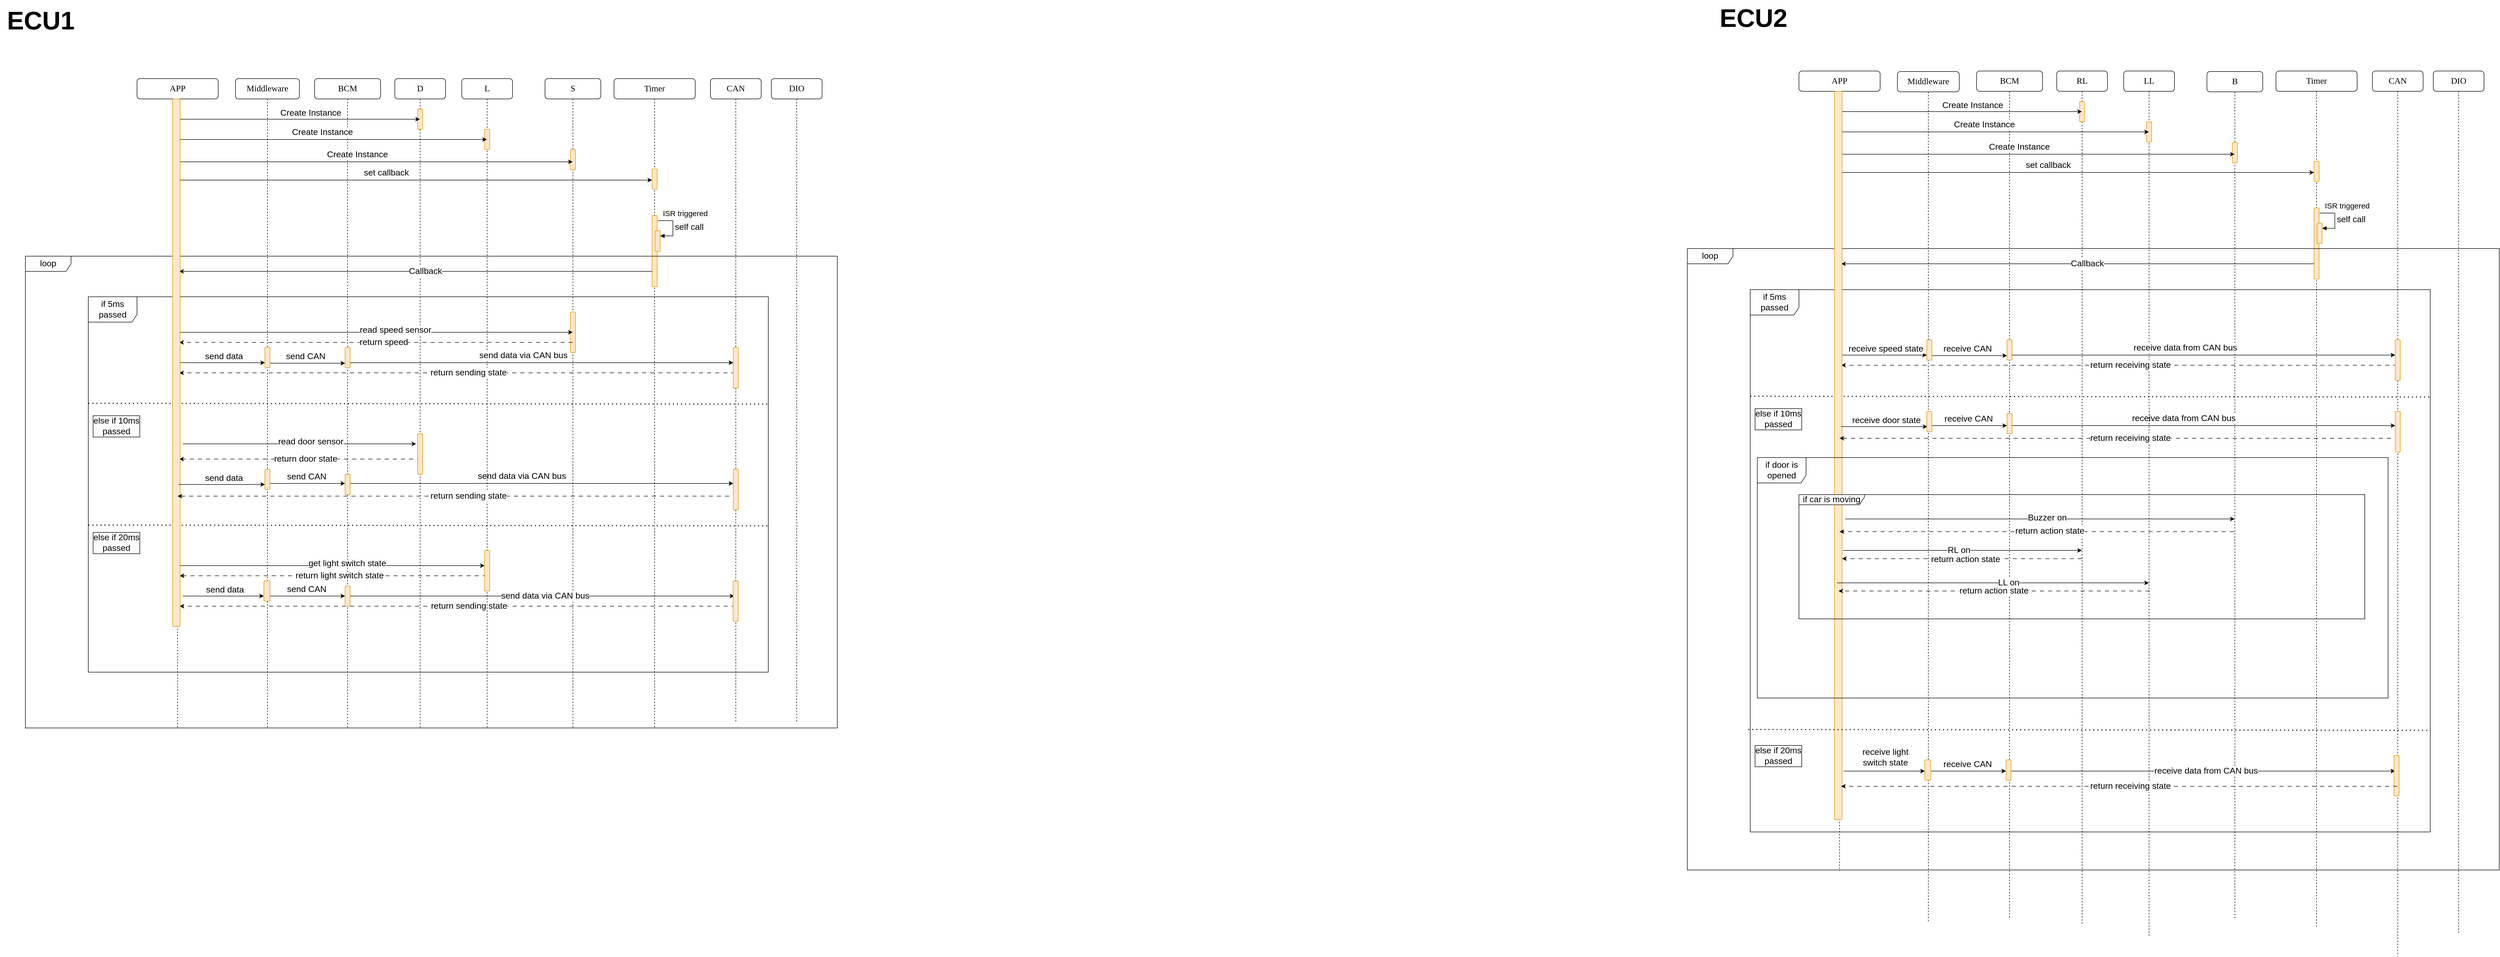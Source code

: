 <mxfile version="20.8.20" type="github">
  <diagram name="Page-1" id="13e1069c-82ec-6db2-03f1-153e76fe0fe0">
    <mxGraphModel dx="1659" dy="819" grid="0" gridSize="10" guides="1" tooltips="1" connect="1" arrows="1" fold="1" page="1" pageScale="1" pageWidth="3300" pageHeight="2339" background="none" math="0" shadow="0">
      <root>
        <mxCell id="0" />
        <mxCell id="1" parent="0" />
        <mxCell id="7baba1c4bc27f4b0-2" value="&lt;font style=&quot;font-size: 17px;&quot;&gt;Middleware&lt;/font&gt;" style="shape=umlLifeline;perimeter=lifelinePerimeter;whiteSpace=wrap;html=1;container=1;collapsible=0;recursiveResize=0;outlineConnect=0;rounded=1;shadow=0;comic=0;labelBackgroundColor=none;strokeWidth=1;fontFamily=Verdana;fontSize=12;align=center;" parent="1" vertex="1">
          <mxGeometry x="1289" y="545" width="126" height="1280" as="geometry" />
        </mxCell>
        <mxCell id="7baba1c4bc27f4b0-6" value="&lt;font style=&quot;font-size: 17px;&quot;&gt;S&lt;/font&gt;" style="shape=umlLifeline;perimeter=lifelinePerimeter;whiteSpace=wrap;html=1;container=1;collapsible=0;recursiveResize=0;outlineConnect=0;rounded=1;shadow=0;comic=0;labelBackgroundColor=none;strokeWidth=1;fontFamily=Verdana;fontSize=12;align=center;" parent="7baba1c4bc27f4b0-2" vertex="1">
          <mxGeometry x="610" width="110" height="1280" as="geometry" />
        </mxCell>
        <mxCell id="bU0_iT4Fgn5RnMaW8USa-173" value="" style="html=1;points=[];perimeter=orthogonalPerimeter;outlineConnect=0;targetShapes=umlLifeline;portConstraint=eastwest;newEdgeStyle={&quot;edgeStyle&quot;:&quot;elbowEdgeStyle&quot;,&quot;elbow&quot;:&quot;vertical&quot;,&quot;curved&quot;:0,&quot;rounded&quot;:0};rounded=1;labelBorderColor=default;fontSize=17;fillColor=#ffe6cc;strokeColor=#d79b00;" vertex="1" parent="7baba1c4bc27f4b0-6">
          <mxGeometry x="50" y="140" width="10" height="40" as="geometry" />
        </mxCell>
        <mxCell id="bU0_iT4Fgn5RnMaW8USa-187" value="" style="html=1;points=[];perimeter=orthogonalPerimeter;outlineConnect=0;targetShapes=umlLifeline;portConstraint=eastwest;newEdgeStyle={&quot;edgeStyle&quot;:&quot;elbowEdgeStyle&quot;,&quot;elbow&quot;:&quot;vertical&quot;,&quot;curved&quot;:0,&quot;rounded&quot;:0};rounded=1;labelBorderColor=default;fontSize=17;fillColor=#ffe6cc;strokeColor=#d79b00;" vertex="1" parent="7baba1c4bc27f4b0-6">
          <mxGeometry x="50" y="460" width="10" height="80" as="geometry" />
        </mxCell>
        <mxCell id="bU0_iT4Fgn5RnMaW8USa-120" value="" style="endArrow=classic;html=1;rounded=0;fontSize=17;" edge="1" parent="7baba1c4bc27f4b0-2" target="bU0_iT4Fgn5RnMaW8USa-184">
          <mxGeometry width="50" height="50" relative="1" as="geometry">
            <mxPoint x="66" y="1020" as="sourcePoint" />
            <mxPoint x="206" y="1020" as="targetPoint" />
            <Array as="points">
              <mxPoint x="182" y="1020" />
            </Array>
          </mxGeometry>
        </mxCell>
        <mxCell id="bU0_iT4Fgn5RnMaW8USa-121" value="send CAN" style="edgeLabel;html=1;align=center;verticalAlign=middle;resizable=0;points=[];fontSize=17;" vertex="1" connectable="0" parent="bU0_iT4Fgn5RnMaW8USa-120">
          <mxGeometry x="0.165" y="6" relative="1" as="geometry">
            <mxPoint x="-14" y="-7" as="offset" />
          </mxGeometry>
        </mxCell>
        <mxCell id="bU0_iT4Fgn5RnMaW8USa-122" value="" style="endArrow=classic;html=1;rounded=0;fontSize=17;entryX=0.469;entryY=0.308;entryDx=0;entryDy=0;entryPerimeter=0;" edge="1" parent="7baba1c4bc27f4b0-2">
          <mxGeometry width="50" height="50" relative="1" as="geometry">
            <mxPoint x="206" y="1020" as="sourcePoint" />
            <mxPoint x="983" y="1020" as="targetPoint" />
            <Array as="points">
              <mxPoint x="401.32" y="1020" />
              <mxPoint x="531.32" y="1020" />
            </Array>
          </mxGeometry>
        </mxCell>
        <mxCell id="bU0_iT4Fgn5RnMaW8USa-123" value="send data via CAN bus" style="edgeLabel;html=1;align=center;verticalAlign=middle;resizable=0;points=[];fontSize=17;" vertex="1" connectable="0" parent="bU0_iT4Fgn5RnMaW8USa-122">
          <mxGeometry x="-0.221" y="5" relative="1" as="geometry">
            <mxPoint x="101" y="5" as="offset" />
          </mxGeometry>
        </mxCell>
        <mxCell id="bU0_iT4Fgn5RnMaW8USa-125" value="" style="endArrow=classic;html=1;rounded=0;fontSize=17;" edge="1" parent="7baba1c4bc27f4b0-2" target="bU0_iT4Fgn5RnMaW8USa-170">
          <mxGeometry width="50" height="50" relative="1" as="geometry">
            <mxPoint x="-104" y="1020" as="sourcePoint" />
            <mxPoint x="61" y="1020" as="targetPoint" />
          </mxGeometry>
        </mxCell>
        <mxCell id="bU0_iT4Fgn5RnMaW8USa-126" value="send data" style="edgeLabel;html=1;align=center;verticalAlign=middle;resizable=0;points=[];fontSize=17;" vertex="1" connectable="0" parent="bU0_iT4Fgn5RnMaW8USa-125">
          <mxGeometry x="0.366" relative="1" as="geometry">
            <mxPoint x="-27" y="-12" as="offset" />
          </mxGeometry>
        </mxCell>
        <mxCell id="bU0_iT4Fgn5RnMaW8USa-127" value="" style="endArrow=classic;html=1;rounded=0;fontSize=15;dashed=1;dashPattern=8 8;" edge="1" parent="7baba1c4bc27f4b0-2">
          <mxGeometry width="50" height="50" relative="1" as="geometry">
            <mxPoint x="495.5" y="980.0" as="sourcePoint" />
            <mxPoint x="-110" y="980" as="targetPoint" />
            <Array as="points">
              <mxPoint x="-44" y="980" />
            </Array>
          </mxGeometry>
        </mxCell>
        <mxCell id="bU0_iT4Fgn5RnMaW8USa-128" value="&lt;font style=&quot;font-size: 17px;&quot;&gt;return light switch state&lt;br&gt;&lt;/font&gt;" style="edgeLabel;html=1;align=center;verticalAlign=middle;resizable=0;points=[];fontSize=15;" vertex="1" connectable="0" parent="bU0_iT4Fgn5RnMaW8USa-127">
          <mxGeometry x="-0.037" relative="1" as="geometry">
            <mxPoint x="1" as="offset" />
          </mxGeometry>
        </mxCell>
        <mxCell id="bU0_iT4Fgn5RnMaW8USa-129" value="" style="endArrow=classic;html=1;rounded=0;fontSize=17;" edge="1" parent="7baba1c4bc27f4b0-2" target="bU0_iT4Fgn5RnMaW8USa-186">
          <mxGeometry width="50" height="50" relative="1" as="geometry">
            <mxPoint x="-110" y="960" as="sourcePoint" />
            <mxPoint x="486" y="960" as="targetPoint" />
            <Array as="points">
              <mxPoint x="154.32" y="960" />
            </Array>
          </mxGeometry>
        </mxCell>
        <mxCell id="bU0_iT4Fgn5RnMaW8USa-130" value="get light switch state" style="edgeLabel;html=1;align=center;verticalAlign=middle;resizable=0;points=[];fontSize=17;" vertex="1" connectable="0" parent="bU0_iT4Fgn5RnMaW8USa-129">
          <mxGeometry x="0.096" y="4" relative="1" as="geometry">
            <mxPoint as="offset" />
          </mxGeometry>
        </mxCell>
        <mxCell id="bU0_iT4Fgn5RnMaW8USa-131" value="" style="endArrow=classic;html=1;rounded=0;fontSize=15;dashed=1;dashPattern=8 8;" edge="1" parent="7baba1c4bc27f4b0-2">
          <mxGeometry width="50" height="50" relative="1" as="geometry">
            <mxPoint x="986" y="1040" as="sourcePoint" />
            <mxPoint x="-110" y="1040" as="targetPoint" />
            <Array as="points">
              <mxPoint x="586" y="1040" />
            </Array>
          </mxGeometry>
        </mxCell>
        <mxCell id="bU0_iT4Fgn5RnMaW8USa-132" value="&lt;font style=&quot;font-size: 17px;&quot;&gt;return sending state&lt;br&gt;&lt;/font&gt;" style="edgeLabel;html=1;align=center;verticalAlign=middle;resizable=0;points=[];fontSize=15;" vertex="1" connectable="0" parent="bU0_iT4Fgn5RnMaW8USa-131">
          <mxGeometry x="-0.037" relative="1" as="geometry">
            <mxPoint x="1" as="offset" />
          </mxGeometry>
        </mxCell>
        <mxCell id="bU0_iT4Fgn5RnMaW8USa-133" value="if 5ms passed" style="shape=umlFrame;whiteSpace=wrap;html=1;pointerEvents=0;fontSize=17;width=96;height=50;" vertex="1" parent="7baba1c4bc27f4b0-2">
          <mxGeometry x="-290" y="430" width="1340" height="740" as="geometry" />
        </mxCell>
        <mxCell id="bU0_iT4Fgn5RnMaW8USa-159" value="else if 20ms&lt;br&gt;passed" style="text;html=1;align=center;verticalAlign=middle;resizable=0;points=[];autosize=1;strokeColor=none;fillColor=none;fontSize=17;rounded=1;labelBorderColor=default;arcSize=50;" vertex="1" parent="7baba1c4bc27f4b0-2">
          <mxGeometry x="-290" y="890" width="110" height="50" as="geometry" />
        </mxCell>
        <mxCell id="bU0_iT4Fgn5RnMaW8USa-158" value="else if 10ms&lt;br&gt;passed" style="text;html=1;align=center;verticalAlign=middle;resizable=0;points=[];autosize=1;strokeColor=none;fillColor=none;fontSize=17;rounded=1;labelBorderColor=default;" vertex="1" parent="7baba1c4bc27f4b0-2">
          <mxGeometry x="-290" y="660" width="110" height="50" as="geometry" />
        </mxCell>
        <mxCell id="bU0_iT4Fgn5RnMaW8USa-157" value="" style="endArrow=none;dashed=1;html=1;dashPattern=1 3;strokeWidth=2;rounded=0;fontSize=17;entryX=1.002;entryY=0.259;entryDx=0;entryDy=0;entryPerimeter=0;" edge="1" parent="7baba1c4bc27f4b0-2">
          <mxGeometry width="50" height="50" relative="1" as="geometry">
            <mxPoint x="-290" y="640" as="sourcePoint" />
            <mxPoint x="1052.68" y="641.66" as="targetPoint" />
          </mxGeometry>
        </mxCell>
        <mxCell id="7baba1c4bc27f4b0-3" value="&lt;font style=&quot;font-size: 17px;&quot;&gt;BCM&lt;/font&gt;" style="shape=umlLifeline;perimeter=lifelinePerimeter;whiteSpace=wrap;html=1;container=1;collapsible=0;recursiveResize=0;outlineConnect=0;rounded=1;shadow=0;comic=0;labelBackgroundColor=none;strokeWidth=1;fontFamily=Verdana;fontSize=12;align=center;" parent="1" vertex="1">
          <mxGeometry x="1445" y="545" width="130" height="1280" as="geometry" />
        </mxCell>
        <mxCell id="bU0_iT4Fgn5RnMaW8USa-38" value="" style="endArrow=classic;html=1;rounded=0;fontSize=17;" edge="1" parent="7baba1c4bc27f4b0-3">
          <mxGeometry width="50" height="50" relative="1" as="geometry">
            <mxPoint x="-94" y="561" as="sourcePoint" />
            <mxPoint x="60" y="561" as="targetPoint" />
            <Array as="points">
              <mxPoint x="22" y="561" />
            </Array>
          </mxGeometry>
        </mxCell>
        <mxCell id="bU0_iT4Fgn5RnMaW8USa-39" value="send CAN" style="edgeLabel;html=1;align=center;verticalAlign=middle;resizable=0;points=[];fontSize=17;" vertex="1" connectable="0" parent="bU0_iT4Fgn5RnMaW8USa-38">
          <mxGeometry x="0.165" y="6" relative="1" as="geometry">
            <mxPoint x="-14" y="-7" as="offset" />
          </mxGeometry>
        </mxCell>
        <mxCell id="bU0_iT4Fgn5RnMaW8USa-160" value="" style="endArrow=none;dashed=1;html=1;dashPattern=1 3;strokeWidth=2;rounded=0;fontSize=17;entryX=1.002;entryY=0.259;entryDx=0;entryDy=0;entryPerimeter=0;" edge="1" parent="7baba1c4bc27f4b0-3">
          <mxGeometry width="50" height="50" relative="1" as="geometry">
            <mxPoint x="-446" y="880" as="sourcePoint" />
            <mxPoint x="896.68" y="881.66" as="targetPoint" />
          </mxGeometry>
        </mxCell>
        <mxCell id="bU0_iT4Fgn5RnMaW8USa-180" value="" style="html=1;points=[];perimeter=orthogonalPerimeter;outlineConnect=0;targetShapes=umlLifeline;portConstraint=eastwest;newEdgeStyle={&quot;edgeStyle&quot;:&quot;elbowEdgeStyle&quot;,&quot;elbow&quot;:&quot;vertical&quot;,&quot;curved&quot;:0,&quot;rounded&quot;:0};rounded=1;labelBorderColor=default;fontSize=17;fillColor=#ffe6cc;strokeColor=#d79b00;" vertex="1" parent="7baba1c4bc27f4b0-3">
          <mxGeometry x="60" y="530" width="10" height="40" as="geometry" />
        </mxCell>
        <mxCell id="7baba1c4bc27f4b0-4" value="&lt;font style=&quot;font-size: 17px;&quot;&gt;D&lt;/font&gt;" style="shape=umlLifeline;perimeter=lifelinePerimeter;whiteSpace=wrap;html=1;container=1;collapsible=0;recursiveResize=0;outlineConnect=0;rounded=1;shadow=0;comic=0;labelBackgroundColor=none;strokeWidth=1;fontFamily=Verdana;fontSize=12;align=center;" parent="1" vertex="1">
          <mxGeometry x="1603" y="545" width="100" height="1280" as="geometry" />
        </mxCell>
        <mxCell id="bU0_iT4Fgn5RnMaW8USa-109" value="" style="endArrow=classic;html=1;rounded=0;fontSize=17;" edge="1" parent="7baba1c4bc27f4b0-4" target="bU0_iT4Fgn5RnMaW8USa-175">
          <mxGeometry width="50" height="50" relative="1" as="geometry">
            <mxPoint x="-94" y="798" as="sourcePoint" />
            <mxPoint x="672" y="798" as="targetPoint" />
            <Array as="points">
              <mxPoint x="101.32" y="798" />
              <mxPoint x="231.32" y="798" />
            </Array>
          </mxGeometry>
        </mxCell>
        <mxCell id="bU0_iT4Fgn5RnMaW8USa-110" value="send data via CAN bus" style="edgeLabel;html=1;align=center;verticalAlign=middle;resizable=0;points=[];fontSize=17;" vertex="1" connectable="0" parent="bU0_iT4Fgn5RnMaW8USa-109">
          <mxGeometry x="-0.221" y="5" relative="1" as="geometry">
            <mxPoint x="47" y="-9" as="offset" />
          </mxGeometry>
        </mxCell>
        <mxCell id="bU0_iT4Fgn5RnMaW8USa-116" value="" style="endArrow=classic;html=1;rounded=0;fontSize=17;" edge="1" parent="7baba1c4bc27f4b0-4">
          <mxGeometry width="50" height="50" relative="1" as="geometry">
            <mxPoint x="-418" y="720" as="sourcePoint" />
            <mxPoint x="42" y="720" as="targetPoint" />
            <Array as="points">
              <mxPoint x="-135.68" y="720" />
            </Array>
          </mxGeometry>
        </mxCell>
        <mxCell id="bU0_iT4Fgn5RnMaW8USa-117" value="read door sensor" style="edgeLabel;html=1;align=center;verticalAlign=middle;resizable=0;points=[];fontSize=17;" vertex="1" connectable="0" parent="bU0_iT4Fgn5RnMaW8USa-116">
          <mxGeometry x="0.096" y="4" relative="1" as="geometry">
            <mxPoint as="offset" />
          </mxGeometry>
        </mxCell>
        <mxCell id="bU0_iT4Fgn5RnMaW8USa-171" value="" style="html=1;points=[];perimeter=orthogonalPerimeter;outlineConnect=0;targetShapes=umlLifeline;portConstraint=eastwest;newEdgeStyle={&quot;edgeStyle&quot;:&quot;elbowEdgeStyle&quot;,&quot;elbow&quot;:&quot;vertical&quot;,&quot;curved&quot;:0,&quot;rounded&quot;:0};rounded=1;labelBorderColor=default;fontSize=17;fillColor=#ffe6cc;strokeColor=#d79b00;" vertex="1" parent="7baba1c4bc27f4b0-4">
          <mxGeometry x="45" y="60" width="10" height="40" as="geometry" />
        </mxCell>
        <mxCell id="7baba1c4bc27f4b0-5" value="&lt;font style=&quot;font-size: 17px;&quot;&gt;L&lt;/font&gt;" style="shape=umlLifeline;perimeter=lifelinePerimeter;whiteSpace=wrap;html=1;container=1;collapsible=0;recursiveResize=0;outlineConnect=0;rounded=1;shadow=0;comic=0;labelBackgroundColor=none;strokeWidth=1;fontFamily=Verdana;fontSize=12;align=center;" parent="1" vertex="1">
          <mxGeometry x="1735" y="545" width="100" height="1280" as="geometry" />
        </mxCell>
        <mxCell id="bU0_iT4Fgn5RnMaW8USa-172" value="" style="html=1;points=[];perimeter=orthogonalPerimeter;outlineConnect=0;targetShapes=umlLifeline;portConstraint=eastwest;newEdgeStyle={&quot;edgeStyle&quot;:&quot;elbowEdgeStyle&quot;,&quot;elbow&quot;:&quot;vertical&quot;,&quot;curved&quot;:0,&quot;rounded&quot;:0};rounded=1;labelBorderColor=default;fontSize=17;fillColor=#ffe6cc;strokeColor=#d79b00;" vertex="1" parent="7baba1c4bc27f4b0-5">
          <mxGeometry x="45" y="100" width="10" height="40" as="geometry" />
        </mxCell>
        <mxCell id="7baba1c4bc27f4b0-8" value="&lt;font style=&quot;font-size: 17px;&quot;&gt;APP&lt;/font&gt;" style="shape=umlLifeline;perimeter=lifelinePerimeter;whiteSpace=wrap;html=1;container=1;collapsible=0;recursiveResize=0;outlineConnect=0;rounded=1;shadow=0;comic=0;labelBackgroundColor=none;strokeWidth=1;fontFamily=Verdana;fontSize=12;align=center;" parent="1" vertex="1">
          <mxGeometry x="1095" y="545" width="160" height="1280" as="geometry" />
        </mxCell>
        <mxCell id="bU0_iT4Fgn5RnMaW8USa-105" value="" style="endArrow=classic;html=1;rounded=0;fontSize=17;" edge="1" parent="7baba1c4bc27f4b0-8" target="bU0_iT4Fgn5RnMaW8USa-168">
          <mxGeometry width="50" height="50" relative="1" as="geometry">
            <mxPoint x="80" y="560" as="sourcePoint" />
            <mxPoint x="260" y="560" as="targetPoint" />
          </mxGeometry>
        </mxCell>
        <mxCell id="bU0_iT4Fgn5RnMaW8USa-106" value="send data" style="edgeLabel;html=1;align=center;verticalAlign=middle;resizable=0;points=[];fontSize=17;" vertex="1" connectable="0" parent="bU0_iT4Fgn5RnMaW8USa-105">
          <mxGeometry x="0.366" relative="1" as="geometry">
            <mxPoint x="-27" y="-12" as="offset" />
          </mxGeometry>
        </mxCell>
        <mxCell id="bU0_iT4Fgn5RnMaW8USa-4" value="&lt;font style=&quot;font-size: 17px;&quot;&gt;CAN&lt;/font&gt;" style="shape=umlLifeline;perimeter=lifelinePerimeter;whiteSpace=wrap;html=1;container=1;collapsible=0;recursiveResize=0;outlineConnect=0;rounded=1;shadow=0;comic=0;labelBackgroundColor=none;strokeWidth=1;fontFamily=Verdana;fontSize=12;align=center;" vertex="1" parent="1">
          <mxGeometry x="2225" y="545" width="100" height="1270" as="geometry" />
        </mxCell>
        <mxCell id="bU0_iT4Fgn5RnMaW8USa-5" value="&lt;font style=&quot;font-size: 17px;&quot;&gt;DIO&lt;/font&gt;" style="shape=umlLifeline;perimeter=lifelinePerimeter;whiteSpace=wrap;html=1;container=1;collapsible=0;recursiveResize=0;outlineConnect=0;rounded=1;shadow=0;comic=0;labelBackgroundColor=none;strokeWidth=1;fontFamily=Verdana;fontSize=12;align=center;" vertex="1" parent="1">
          <mxGeometry x="2345" y="545" width="100" height="1270" as="geometry" />
        </mxCell>
        <mxCell id="bU0_iT4Fgn5RnMaW8USa-6" value="" style="endArrow=classic;html=1;rounded=0;fontSize=17;startArrow=none;" edge="1" parent="1" source="bU0_iT4Fgn5RnMaW8USa-167" target="7baba1c4bc27f4b0-4">
          <mxGeometry width="50" height="50" relative="1" as="geometry">
            <mxPoint x="1155" y="635" as="sourcePoint" />
            <mxPoint x="1205" y="585" as="targetPoint" />
            <Array as="points">
              <mxPoint x="1365" y="625" />
              <mxPoint x="1495" y="625" />
            </Array>
          </mxGeometry>
        </mxCell>
        <mxCell id="bU0_iT4Fgn5RnMaW8USa-10" value="" style="endArrow=classic;html=1;rounded=0;fontSize=17;" edge="1" parent="1" target="7baba1c4bc27f4b0-6">
          <mxGeometry width="50" height="50" relative="1" as="geometry">
            <mxPoint x="1180" y="709" as="sourcePoint" />
            <mxPoint x="1854.5" y="709" as="targetPoint" />
            <Array as="points">
              <mxPoint x="1356" y="709" />
              <mxPoint x="1486" y="709" />
            </Array>
          </mxGeometry>
        </mxCell>
        <mxCell id="bU0_iT4Fgn5RnMaW8USa-11" value="Create Instance" style="edgeLabel;html=1;align=center;verticalAlign=middle;resizable=0;points=[];fontSize=17;" vertex="1" connectable="0" parent="bU0_iT4Fgn5RnMaW8USa-10">
          <mxGeometry x="-0.221" y="5" relative="1" as="geometry">
            <mxPoint x="47" y="-9" as="offset" />
          </mxGeometry>
        </mxCell>
        <mxCell id="bU0_iT4Fgn5RnMaW8USa-8" value="" style="endArrow=classic;html=1;rounded=0;fontSize=17;" edge="1" parent="1" source="7baba1c4bc27f4b0-8" target="7baba1c4bc27f4b0-5">
          <mxGeometry width="50" height="50" relative="1" as="geometry">
            <mxPoint x="1155" y="665" as="sourcePoint" />
            <mxPoint x="1576" y="665" as="targetPoint" />
            <Array as="points">
              <mxPoint x="1366" y="665" />
              <mxPoint x="1496" y="665" />
            </Array>
          </mxGeometry>
        </mxCell>
        <mxCell id="bU0_iT4Fgn5RnMaW8USa-9" value="Create Instance" style="edgeLabel;html=1;align=center;verticalAlign=middle;resizable=0;points=[];fontSize=17;" vertex="1" connectable="0" parent="bU0_iT4Fgn5RnMaW8USa-8">
          <mxGeometry x="-0.221" y="5" relative="1" as="geometry">
            <mxPoint x="47" y="-9" as="offset" />
          </mxGeometry>
        </mxCell>
        <mxCell id="bU0_iT4Fgn5RnMaW8USa-12" value="" style="endArrow=classic;html=1;rounded=0;fontSize=17;" edge="1" parent="1" source="7baba1c4bc27f4b0-8" target="bU0_iT4Fgn5RnMaW8USa-357">
          <mxGeometry width="50" height="50" relative="1" as="geometry">
            <mxPoint x="1155" y="745" as="sourcePoint" />
            <mxPoint x="1576" y="745" as="targetPoint" />
            <Array as="points">
              <mxPoint x="1366" y="745" />
              <mxPoint x="1496" y="745" />
            </Array>
          </mxGeometry>
        </mxCell>
        <mxCell id="bU0_iT4Fgn5RnMaW8USa-13" value="set callback" style="edgeLabel;html=1;align=center;verticalAlign=middle;resizable=0;points=[];fontSize=17;" vertex="1" connectable="0" parent="bU0_iT4Fgn5RnMaW8USa-12">
          <mxGeometry x="-0.221" y="5" relative="1" as="geometry">
            <mxPoint x="47" y="-9" as="offset" />
          </mxGeometry>
        </mxCell>
        <mxCell id="7baba1c4bc27f4b0-7" value="&lt;font style=&quot;font-size: 17px;&quot;&gt;Timer&lt;/font&gt;" style="shape=umlLifeline;perimeter=lifelinePerimeter;whiteSpace=wrap;html=1;container=1;collapsible=0;recursiveResize=0;outlineConnect=0;rounded=1;shadow=0;comic=0;labelBackgroundColor=none;strokeWidth=1;fontFamily=Verdana;fontSize=12;align=center;" parent="1" vertex="1">
          <mxGeometry x="2035" y="545" width="160" height="1280" as="geometry" />
        </mxCell>
        <mxCell id="bU0_iT4Fgn5RnMaW8USa-20" value="" style="html=1;points=[];perimeter=orthogonalPerimeter;outlineConnect=0;targetShapes=umlLifeline;portConstraint=eastwest;newEdgeStyle={&quot;edgeStyle&quot;:&quot;elbowEdgeStyle&quot;,&quot;elbow&quot;:&quot;vertical&quot;,&quot;curved&quot;:0,&quot;rounded&quot;:0};fontSize=17;fillColor=#ffe6cc;strokeColor=#d79b00;" vertex="1" parent="7baba1c4bc27f4b0-7">
          <mxGeometry x="75" y="270" width="10" height="140" as="geometry" />
        </mxCell>
        <mxCell id="bU0_iT4Fgn5RnMaW8USa-21" value="" style="html=1;points=[];perimeter=orthogonalPerimeter;outlineConnect=0;targetShapes=umlLifeline;portConstraint=eastwest;newEdgeStyle={&quot;edgeStyle&quot;:&quot;elbowEdgeStyle&quot;,&quot;elbow&quot;:&quot;vertical&quot;,&quot;curved&quot;:0,&quot;rounded&quot;:0};fontSize=17;fillColor=#ffe6cc;strokeColor=#d79b00;" vertex="1" parent="7baba1c4bc27f4b0-7">
          <mxGeometry x="81" y="300" width="10" height="40" as="geometry" />
        </mxCell>
        <mxCell id="bU0_iT4Fgn5RnMaW8USa-22" value="self call" style="html=1;align=left;spacingLeft=2;endArrow=block;rounded=0;edgeStyle=orthogonalEdgeStyle;curved=0;rounded=0;fontSize=17;" edge="1" target="bU0_iT4Fgn5RnMaW8USa-21" parent="7baba1c4bc27f4b0-7">
          <mxGeometry relative="1" as="geometry">
            <mxPoint x="86" y="280" as="sourcePoint" />
            <Array as="points">
              <mxPoint x="116" y="310" />
            </Array>
          </mxGeometry>
        </mxCell>
        <mxCell id="bU0_iT4Fgn5RnMaW8USa-24" value="ISR triggered" style="text;html=1;align=center;verticalAlign=middle;resizable=0;points=[];autosize=1;strokeColor=none;fillColor=none;fontSize=15;" vertex="1" parent="7baba1c4bc27f4b0-7">
          <mxGeometry x="85" y="250" width="110" height="30" as="geometry" />
        </mxCell>
        <mxCell id="bU0_iT4Fgn5RnMaW8USa-26" value="" style="endArrow=classic;html=1;rounded=0;fontSize=15;" edge="1" parent="7baba1c4bc27f4b0-7">
          <mxGeometry width="50" height="50" relative="1" as="geometry">
            <mxPoint x="75" y="380" as="sourcePoint" />
            <mxPoint x="-856.722" y="380" as="targetPoint" />
          </mxGeometry>
        </mxCell>
        <mxCell id="bU0_iT4Fgn5RnMaW8USa-27" value="&lt;font style=&quot;font-size: 17px;&quot;&gt;Callback&lt;br&gt;&lt;/font&gt;" style="edgeLabel;html=1;align=center;verticalAlign=middle;resizable=0;points=[];fontSize=15;" vertex="1" connectable="0" parent="bU0_iT4Fgn5RnMaW8USa-26">
          <mxGeometry x="-0.037" relative="1" as="geometry">
            <mxPoint x="1" as="offset" />
          </mxGeometry>
        </mxCell>
        <mxCell id="bU0_iT4Fgn5RnMaW8USa-357" value="" style="html=1;points=[];perimeter=orthogonalPerimeter;outlineConnect=0;targetShapes=umlLifeline;portConstraint=eastwest;newEdgeStyle={&quot;edgeStyle&quot;:&quot;elbowEdgeStyle&quot;,&quot;elbow&quot;:&quot;vertical&quot;,&quot;curved&quot;:0,&quot;rounded&quot;:0};rounded=1;labelBorderColor=default;fontSize=17;fillColor=#ffe6cc;strokeColor=#d79b00;" vertex="1" parent="7baba1c4bc27f4b0-7">
          <mxGeometry x="75" y="178" width="10" height="40" as="geometry" />
        </mxCell>
        <mxCell id="bU0_iT4Fgn5RnMaW8USa-33" value="" style="endArrow=classic;html=1;rounded=0;fontSize=15;dashed=1;dashPattern=8 8;" edge="1" parent="1">
          <mxGeometry width="50" height="50" relative="1" as="geometry">
            <mxPoint x="1953.5" y="1065" as="sourcePoint" />
            <mxPoint x="1178.278" y="1065" as="targetPoint" />
            <Array as="points">
              <mxPoint x="1245" y="1065" />
            </Array>
          </mxGeometry>
        </mxCell>
        <mxCell id="bU0_iT4Fgn5RnMaW8USa-34" value="&lt;font style=&quot;font-size: 17px;&quot;&gt;return speed&lt;br&gt;&lt;/font&gt;" style="edgeLabel;html=1;align=center;verticalAlign=middle;resizable=0;points=[];fontSize=15;" vertex="1" connectable="0" parent="bU0_iT4Fgn5RnMaW8USa-33">
          <mxGeometry x="-0.037" relative="1" as="geometry">
            <mxPoint x="1" as="offset" />
          </mxGeometry>
        </mxCell>
        <mxCell id="bU0_iT4Fgn5RnMaW8USa-31" value="" style="endArrow=classic;html=1;rounded=0;fontSize=17;" edge="1" parent="1">
          <mxGeometry width="50" height="50" relative="1" as="geometry">
            <mxPoint x="1178.278" y="1045" as="sourcePoint" />
            <mxPoint x="1953.5" y="1045" as="targetPoint" />
            <Array as="points">
              <mxPoint x="1443.32" y="1045" />
            </Array>
          </mxGeometry>
        </mxCell>
        <mxCell id="bU0_iT4Fgn5RnMaW8USa-32" value="read speed sensor" style="edgeLabel;html=1;align=center;verticalAlign=middle;resizable=0;points=[];fontSize=17;" vertex="1" connectable="0" parent="bU0_iT4Fgn5RnMaW8USa-31">
          <mxGeometry x="0.096" y="4" relative="1" as="geometry">
            <mxPoint as="offset" />
          </mxGeometry>
        </mxCell>
        <mxCell id="bU0_iT4Fgn5RnMaW8USa-42" value="" style="endArrow=classic;html=1;rounded=0;fontSize=15;dashed=1;dashPattern=8 8;" edge="1" parent="1">
          <mxGeometry width="50" height="50" relative="1" as="geometry">
            <mxPoint x="2274.5" y="1125" as="sourcePoint" />
            <mxPoint x="1178.278" y="1125" as="targetPoint" />
            <Array as="points">
              <mxPoint x="1875" y="1125" />
            </Array>
          </mxGeometry>
        </mxCell>
        <mxCell id="bU0_iT4Fgn5RnMaW8USa-43" value="&lt;font style=&quot;font-size: 17px;&quot;&gt;return sending state&lt;br&gt;&lt;/font&gt;" style="edgeLabel;html=1;align=center;verticalAlign=middle;resizable=0;points=[];fontSize=15;" vertex="1" connectable="0" parent="bU0_iT4Fgn5RnMaW8USa-42">
          <mxGeometry x="-0.037" relative="1" as="geometry">
            <mxPoint x="1" as="offset" />
          </mxGeometry>
        </mxCell>
        <mxCell id="bU0_iT4Fgn5RnMaW8USa-114" value="" style="endArrow=classic;html=1;rounded=0;fontSize=15;dashed=1;dashPattern=8 8;" edge="1" parent="1">
          <mxGeometry width="50" height="50" relative="1" as="geometry">
            <mxPoint x="1655" y="1295" as="sourcePoint" />
            <mxPoint x="1178.278" y="1295" as="targetPoint" />
            <Array as="points">
              <mxPoint x="1241" y="1295" />
            </Array>
          </mxGeometry>
        </mxCell>
        <mxCell id="bU0_iT4Fgn5RnMaW8USa-115" value="&lt;font style=&quot;font-size: 17px;&quot;&gt;return door state&lt;br&gt;&lt;/font&gt;" style="edgeLabel;html=1;align=center;verticalAlign=middle;resizable=0;points=[];fontSize=15;" vertex="1" connectable="0" parent="bU0_iT4Fgn5RnMaW8USa-114">
          <mxGeometry x="-0.037" relative="1" as="geometry">
            <mxPoint x="1" as="offset" />
          </mxGeometry>
        </mxCell>
        <mxCell id="bU0_iT4Fgn5RnMaW8USa-163" value="loop" style="shape=umlFrame;whiteSpace=wrap;html=1;pointerEvents=0;fontSize=17;width=90;height=30;" vertex="1" parent="1">
          <mxGeometry x="875" y="895" width="1600" height="930" as="geometry" />
        </mxCell>
        <mxCell id="bU0_iT4Fgn5RnMaW8USa-165" value="" style="endArrow=none;html=1;rounded=0;fontSize=17;" edge="1" parent="1" source="7baba1c4bc27f4b0-8" target="bU0_iT4Fgn5RnMaW8USa-167">
          <mxGeometry width="50" height="50" relative="1" as="geometry">
            <mxPoint x="1173" y="625" as="sourcePoint" />
            <mxPoint x="1635" y="625" as="targetPoint" />
            <Array as="points" />
          </mxGeometry>
        </mxCell>
        <mxCell id="bU0_iT4Fgn5RnMaW8USa-167" value="" style="html=1;points=[];perimeter=orthogonalPerimeter;outlineConnect=0;targetShapes=umlLifeline;portConstraint=eastwest;newEdgeStyle={&quot;edgeStyle&quot;:&quot;elbowEdgeStyle&quot;,&quot;elbow&quot;:&quot;vertical&quot;,&quot;curved&quot;:0,&quot;rounded&quot;:0};rounded=1;labelBorderColor=default;fontSize=17;fillColor=#ffe6cc;strokeColor=#d79b00;" vertex="1" parent="1">
          <mxGeometry x="1165" y="585" width="15" height="1040" as="geometry" />
        </mxCell>
        <mxCell id="bU0_iT4Fgn5RnMaW8USa-112" value="" style="endArrow=classic;html=1;rounded=0;fontSize=17;" edge="1" parent="1" target="bU0_iT4Fgn5RnMaW8USa-169">
          <mxGeometry width="50" height="50" relative="1" as="geometry">
            <mxPoint x="1176.998" y="1345" as="sourcePoint" />
            <mxPoint x="1357" y="1345" as="targetPoint" />
          </mxGeometry>
        </mxCell>
        <mxCell id="bU0_iT4Fgn5RnMaW8USa-113" value="send data" style="edgeLabel;html=1;align=center;verticalAlign=middle;resizable=0;points=[];fontSize=17;" vertex="1" connectable="0" parent="bU0_iT4Fgn5RnMaW8USa-112">
          <mxGeometry x="0.366" relative="1" as="geometry">
            <mxPoint x="-27" y="-12" as="offset" />
          </mxGeometry>
        </mxCell>
        <mxCell id="bU0_iT4Fgn5RnMaW8USa-118" value="" style="endArrow=classic;html=1;rounded=0;fontSize=15;dashed=1;dashPattern=8 8;" edge="1" parent="1">
          <mxGeometry width="50" height="50" relative="1" as="geometry">
            <mxPoint x="2277.72" y="1368" as="sourcePoint" />
            <mxPoint x="1174.998" y="1368" as="targetPoint" />
            <Array as="points">
              <mxPoint x="1877.72" y="1368" />
            </Array>
          </mxGeometry>
        </mxCell>
        <mxCell id="bU0_iT4Fgn5RnMaW8USa-119" value="&lt;font style=&quot;font-size: 17px;&quot;&gt;return sending state&lt;br&gt;&lt;/font&gt;" style="edgeLabel;html=1;align=center;verticalAlign=middle;resizable=0;points=[];fontSize=15;" vertex="1" connectable="0" parent="bU0_iT4Fgn5RnMaW8USa-118">
          <mxGeometry x="-0.037" relative="1" as="geometry">
            <mxPoint x="1" as="offset" />
          </mxGeometry>
        </mxCell>
        <mxCell id="bU0_iT4Fgn5RnMaW8USa-168" value="" style="html=1;points=[];perimeter=orthogonalPerimeter;outlineConnect=0;targetShapes=umlLifeline;portConstraint=eastwest;newEdgeStyle={&quot;edgeStyle&quot;:&quot;elbowEdgeStyle&quot;,&quot;elbow&quot;:&quot;vertical&quot;,&quot;curved&quot;:0,&quot;rounded&quot;:0};rounded=1;labelBorderColor=default;fontSize=17;fillColor=#ffe6cc;strokeColor=#d79b00;" vertex="1" parent="1">
          <mxGeometry x="1347" y="1075" width="10" height="40" as="geometry" />
        </mxCell>
        <mxCell id="bU0_iT4Fgn5RnMaW8USa-107" value="" style="endArrow=classic;html=1;rounded=0;fontSize=17;" edge="1" parent="1" target="bU0_iT4Fgn5RnMaW8USa-183">
          <mxGeometry width="50" height="50" relative="1" as="geometry">
            <mxPoint x="1355" y="1343" as="sourcePoint" />
            <mxPoint x="1509" y="1343" as="targetPoint" />
            <Array as="points">
              <mxPoint x="1485" y="1343" />
            </Array>
          </mxGeometry>
        </mxCell>
        <mxCell id="bU0_iT4Fgn5RnMaW8USa-108" value="send CAN" style="edgeLabel;html=1;align=center;verticalAlign=middle;resizable=0;points=[];fontSize=17;" vertex="1" connectable="0" parent="bU0_iT4Fgn5RnMaW8USa-107">
          <mxGeometry x="0.165" y="6" relative="1" as="geometry">
            <mxPoint x="-14" y="-7" as="offset" />
          </mxGeometry>
        </mxCell>
        <mxCell id="bU0_iT4Fgn5RnMaW8USa-169" value="" style="html=1;points=[];perimeter=orthogonalPerimeter;outlineConnect=0;targetShapes=umlLifeline;portConstraint=eastwest;newEdgeStyle={&quot;edgeStyle&quot;:&quot;elbowEdgeStyle&quot;,&quot;elbow&quot;:&quot;vertical&quot;,&quot;curved&quot;:0,&quot;rounded&quot;:0};rounded=1;labelBorderColor=default;fontSize=17;fillColor=#ffe6cc;strokeColor=#d79b00;" vertex="1" parent="1">
          <mxGeometry x="1347" y="1315" width="10" height="40" as="geometry" />
        </mxCell>
        <mxCell id="bU0_iT4Fgn5RnMaW8USa-170" value="" style="html=1;points=[];perimeter=orthogonalPerimeter;outlineConnect=0;targetShapes=umlLifeline;portConstraint=eastwest;newEdgeStyle={&quot;edgeStyle&quot;:&quot;elbowEdgeStyle&quot;,&quot;elbow&quot;:&quot;vertical&quot;,&quot;curved&quot;:0,&quot;rounded&quot;:0};rounded=1;labelBorderColor=default;fontSize=17;fillColor=#ffe6cc;strokeColor=#d79b00;" vertex="1" parent="1">
          <mxGeometry x="1345" y="1535" width="12" height="40" as="geometry" />
        </mxCell>
        <mxCell id="bU0_iT4Fgn5RnMaW8USa-174" value="" style="html=1;points=[];perimeter=orthogonalPerimeter;outlineConnect=0;targetShapes=umlLifeline;portConstraint=eastwest;newEdgeStyle={&quot;edgeStyle&quot;:&quot;elbowEdgeStyle&quot;,&quot;elbow&quot;:&quot;vertical&quot;,&quot;curved&quot;:0,&quot;rounded&quot;:0};rounded=1;labelBorderColor=default;fontSize=17;fillColor=#ffe6cc;strokeColor=#d79b00;" vertex="1" parent="1">
          <mxGeometry x="2270" y="1075" width="10" height="80" as="geometry" />
        </mxCell>
        <mxCell id="bU0_iT4Fgn5RnMaW8USa-175" value="" style="html=1;points=[];perimeter=orthogonalPerimeter;outlineConnect=0;targetShapes=umlLifeline;portConstraint=eastwest;newEdgeStyle={&quot;edgeStyle&quot;:&quot;elbowEdgeStyle&quot;,&quot;elbow&quot;:&quot;vertical&quot;,&quot;curved&quot;:0,&quot;rounded&quot;:0};rounded=1;labelBorderColor=default;fontSize=17;fillColor=#ffe6cc;strokeColor=#d79b00;" vertex="1" parent="1">
          <mxGeometry x="2270" y="1315" width="10" height="80" as="geometry" />
        </mxCell>
        <mxCell id="bU0_iT4Fgn5RnMaW8USa-40" value="" style="endArrow=classic;html=1;rounded=0;fontSize=17;" edge="1" parent="1" target="bU0_iT4Fgn5RnMaW8USa-174">
          <mxGeometry width="50" height="50" relative="1" as="geometry">
            <mxPoint x="1515" y="1105" as="sourcePoint" />
            <mxPoint x="2274.5" y="1105" as="targetPoint" />
            <Array as="points">
              <mxPoint x="1690.32" y="1105" />
              <mxPoint x="1820.32" y="1105" />
            </Array>
          </mxGeometry>
        </mxCell>
        <mxCell id="bU0_iT4Fgn5RnMaW8USa-41" value="send data via CAN bus" style="edgeLabel;html=1;align=center;verticalAlign=middle;resizable=0;points=[];fontSize=17;" vertex="1" connectable="0" parent="bU0_iT4Fgn5RnMaW8USa-40">
          <mxGeometry x="-0.221" y="5" relative="1" as="geometry">
            <mxPoint x="47" y="-9" as="offset" />
          </mxGeometry>
        </mxCell>
        <mxCell id="bU0_iT4Fgn5RnMaW8USa-176" value="" style="html=1;points=[];perimeter=orthogonalPerimeter;outlineConnect=0;targetShapes=umlLifeline;portConstraint=eastwest;newEdgeStyle={&quot;edgeStyle&quot;:&quot;elbowEdgeStyle&quot;,&quot;elbow&quot;:&quot;vertical&quot;,&quot;curved&quot;:0,&quot;rounded&quot;:0};rounded=1;labelBorderColor=default;fontSize=17;fillColor=#ffe6cc;strokeColor=#d79b00;" vertex="1" parent="1">
          <mxGeometry x="2269.67" y="1535" width="10" height="80" as="geometry" />
        </mxCell>
        <mxCell id="bU0_iT4Fgn5RnMaW8USa-183" value="" style="html=1;points=[];perimeter=orthogonalPerimeter;outlineConnect=0;targetShapes=umlLifeline;portConstraint=eastwest;newEdgeStyle={&quot;edgeStyle&quot;:&quot;elbowEdgeStyle&quot;,&quot;elbow&quot;:&quot;vertical&quot;,&quot;curved&quot;:0,&quot;rounded&quot;:0};rounded=1;labelBorderColor=default;fontSize=17;fillColor=#ffe6cc;strokeColor=#d79b00;" vertex="1" parent="1">
          <mxGeometry x="1505" y="1325" width="10" height="40" as="geometry" />
        </mxCell>
        <mxCell id="bU0_iT4Fgn5RnMaW8USa-184" value="" style="html=1;points=[];perimeter=orthogonalPerimeter;outlineConnect=0;targetShapes=umlLifeline;portConstraint=eastwest;newEdgeStyle={&quot;edgeStyle&quot;:&quot;elbowEdgeStyle&quot;,&quot;elbow&quot;:&quot;vertical&quot;,&quot;curved&quot;:0,&quot;rounded&quot;:0};rounded=1;labelBorderColor=default;fontSize=17;fillColor=#ffe6cc;strokeColor=#d79b00;" vertex="1" parent="1">
          <mxGeometry x="1505" y="1545" width="10" height="40" as="geometry" />
        </mxCell>
        <mxCell id="bU0_iT4Fgn5RnMaW8USa-185" value="" style="html=1;points=[];perimeter=orthogonalPerimeter;outlineConnect=0;targetShapes=umlLifeline;portConstraint=eastwest;newEdgeStyle={&quot;edgeStyle&quot;:&quot;elbowEdgeStyle&quot;,&quot;elbow&quot;:&quot;vertical&quot;,&quot;curved&quot;:0,&quot;rounded&quot;:0};rounded=1;labelBorderColor=default;fontSize=17;fillColor=#ffe6cc;strokeColor=#d79b00;" vertex="1" parent="1">
          <mxGeometry x="1648" y="1245" width="10" height="80" as="geometry" />
        </mxCell>
        <mxCell id="bU0_iT4Fgn5RnMaW8USa-186" value="" style="html=1;points=[];perimeter=orthogonalPerimeter;outlineConnect=0;targetShapes=umlLifeline;portConstraint=eastwest;newEdgeStyle={&quot;edgeStyle&quot;:&quot;elbowEdgeStyle&quot;,&quot;elbow&quot;:&quot;vertical&quot;,&quot;curved&quot;:0,&quot;rounded&quot;:0};rounded=1;labelBorderColor=default;fontSize=17;fillColor=#ffe6cc;strokeColor=#d79b00;" vertex="1" parent="1">
          <mxGeometry x="1780" y="1475" width="10" height="80" as="geometry" />
        </mxCell>
        <mxCell id="bU0_iT4Fgn5RnMaW8USa-188" value="Create Instance" style="edgeLabel;html=1;align=center;verticalAlign=middle;resizable=0;points=[];fontSize=17;" vertex="1" connectable="0" parent="1">
          <mxGeometry x="1484.996" y="679" as="geometry">
            <mxPoint x="-48" y="-66" as="offset" />
          </mxGeometry>
        </mxCell>
        <mxCell id="bU0_iT4Fgn5RnMaW8USa-189" value="&lt;b&gt;&lt;font style=&quot;font-size: 50px;&quot;&gt;ECU1&lt;/font&gt;&lt;/b&gt;" style="text;html=1;align=center;verticalAlign=middle;resizable=0;points=[];autosize=1;strokeColor=none;fillColor=none;fontSize=17;" vertex="1" parent="1">
          <mxGeometry x="825" y="395" width="160" height="70" as="geometry" />
        </mxCell>
        <mxCell id="bU0_iT4Fgn5RnMaW8USa-355" value="&lt;b&gt;&lt;font style=&quot;font-size: 50px;&quot;&gt;ECU2&lt;br&gt;&lt;/font&gt;&lt;/b&gt;" style="text;html=1;align=center;verticalAlign=middle;resizable=0;points=[];autosize=1;strokeColor=none;fillColor=none;fontSize=17;" vertex="1" parent="1">
          <mxGeometry x="4200" y="390" width="160" height="70" as="geometry" />
        </mxCell>
        <mxCell id="bU0_iT4Fgn5RnMaW8USa-441" value="&lt;font style=&quot;font-size: 17px;&quot;&gt;Middleware&lt;/font&gt;" style="shape=umlLifeline;perimeter=lifelinePerimeter;whiteSpace=wrap;html=1;container=1;collapsible=0;recursiveResize=0;outlineConnect=0;rounded=1;shadow=0;comic=0;labelBackgroundColor=none;strokeWidth=1;fontFamily=Verdana;fontSize=12;align=center;" vertex="1" parent="1">
          <mxGeometry x="4564" y="531" width="122" height="1677" as="geometry" />
        </mxCell>
        <mxCell id="bU0_iT4Fgn5RnMaW8USa-442" value="&lt;span style=&quot;font-size: 17px;&quot;&gt;B&lt;/span&gt;" style="shape=umlLifeline;perimeter=lifelinePerimeter;whiteSpace=wrap;html=1;container=1;collapsible=0;recursiveResize=0;outlineConnect=0;rounded=1;shadow=0;comic=0;labelBackgroundColor=none;strokeWidth=1;fontFamily=Verdana;fontSize=12;align=center;" vertex="1" parent="bU0_iT4Fgn5RnMaW8USa-441">
          <mxGeometry x="610" width="110" height="1671" as="geometry" />
        </mxCell>
        <mxCell id="bU0_iT4Fgn5RnMaW8USa-443" value="" style="html=1;points=[];perimeter=orthogonalPerimeter;outlineConnect=0;targetShapes=umlLifeline;portConstraint=eastwest;newEdgeStyle={&quot;edgeStyle&quot;:&quot;elbowEdgeStyle&quot;,&quot;elbow&quot;:&quot;vertical&quot;,&quot;curved&quot;:0,&quot;rounded&quot;:0};rounded=1;labelBorderColor=default;fontSize=17;fillColor=#ffe6cc;strokeColor=#d79b00;" vertex="1" parent="bU0_iT4Fgn5RnMaW8USa-442">
          <mxGeometry x="50" y="140" width="10" height="40" as="geometry" />
        </mxCell>
        <mxCell id="bU0_iT4Fgn5RnMaW8USa-445" value="" style="endArrow=classic;html=1;rounded=0;fontSize=17;" edge="1" parent="bU0_iT4Fgn5RnMaW8USa-441" target="bU0_iT4Fgn5RnMaW8USa-520">
          <mxGeometry width="50" height="50" relative="1" as="geometry">
            <mxPoint x="64" y="1379" as="sourcePoint" />
            <mxPoint x="204" y="1379" as="targetPoint" />
            <Array as="points">
              <mxPoint x="180" y="1379" />
            </Array>
          </mxGeometry>
        </mxCell>
        <mxCell id="bU0_iT4Fgn5RnMaW8USa-446" value="receive&amp;nbsp;CAN" style="edgeLabel;html=1;align=center;verticalAlign=middle;resizable=0;points=[];fontSize=17;" vertex="1" connectable="0" parent="bU0_iT4Fgn5RnMaW8USa-445">
          <mxGeometry x="0.165" y="6" relative="1" as="geometry">
            <mxPoint x="-14" y="-7" as="offset" />
          </mxGeometry>
        </mxCell>
        <mxCell id="bU0_iT4Fgn5RnMaW8USa-447" value="" style="endArrow=classic;html=1;rounded=0;fontSize=17;entryX=0.469;entryY=0.308;entryDx=0;entryDy=0;entryPerimeter=0;" edge="1" parent="bU0_iT4Fgn5RnMaW8USa-441">
          <mxGeometry width="50" height="50" relative="1" as="geometry">
            <mxPoint x="204" y="1379" as="sourcePoint" />
            <mxPoint x="981" y="1379" as="targetPoint" />
            <Array as="points">
              <mxPoint x="399.32" y="1379" />
              <mxPoint x="529.32" y="1379" />
            </Array>
          </mxGeometry>
        </mxCell>
        <mxCell id="bU0_iT4Fgn5RnMaW8USa-448" value="receive&amp;nbsp;data from CAN bus" style="edgeLabel;html=1;align=center;verticalAlign=middle;resizable=0;points=[];fontSize=17;" vertex="1" connectable="0" parent="bU0_iT4Fgn5RnMaW8USa-447">
          <mxGeometry x="-0.221" y="5" relative="1" as="geometry">
            <mxPoint x="101" y="5" as="offset" />
          </mxGeometry>
        </mxCell>
        <mxCell id="bU0_iT4Fgn5RnMaW8USa-449" value="" style="endArrow=classic;html=1;rounded=0;fontSize=17;" edge="1" parent="bU0_iT4Fgn5RnMaW8USa-441" target="bU0_iT4Fgn5RnMaW8USa-513">
          <mxGeometry width="50" height="50" relative="1" as="geometry">
            <mxPoint x="-106" y="1379" as="sourcePoint" />
            <mxPoint x="59" y="1379" as="targetPoint" />
          </mxGeometry>
        </mxCell>
        <mxCell id="bU0_iT4Fgn5RnMaW8USa-450" value="receive light&lt;br&gt;switch state" style="edgeLabel;html=1;align=center;verticalAlign=middle;resizable=0;points=[];fontSize=17;" vertex="1" connectable="0" parent="bU0_iT4Fgn5RnMaW8USa-449">
          <mxGeometry x="0.366" relative="1" as="geometry">
            <mxPoint x="-28" y="-27" as="offset" />
          </mxGeometry>
        </mxCell>
        <mxCell id="bU0_iT4Fgn5RnMaW8USa-457" value="if 5ms passed" style="shape=umlFrame;whiteSpace=wrap;html=1;pointerEvents=0;fontSize=17;width=96;height=50;" vertex="1" parent="bU0_iT4Fgn5RnMaW8USa-441">
          <mxGeometry x="-290" y="430" width="1340" height="1069" as="geometry" />
        </mxCell>
        <mxCell id="bU0_iT4Fgn5RnMaW8USa-458" value="else if 20ms&lt;br&gt;passed" style="text;html=1;align=center;verticalAlign=middle;resizable=0;points=[];autosize=1;strokeColor=none;fillColor=none;fontSize=17;rounded=1;labelBorderColor=default;arcSize=50;" vertex="1" parent="bU0_iT4Fgn5RnMaW8USa-441">
          <mxGeometry x="-290" y="1324" width="110" height="50" as="geometry" />
        </mxCell>
        <mxCell id="bU0_iT4Fgn5RnMaW8USa-459" value="else if 10ms&lt;br&gt;passed" style="text;html=1;align=center;verticalAlign=middle;resizable=0;points=[];autosize=1;strokeColor=none;fillColor=none;fontSize=17;rounded=1;labelBorderColor=default;" vertex="1" parent="bU0_iT4Fgn5RnMaW8USa-441">
          <mxGeometry x="-290" y="660" width="110" height="50" as="geometry" />
        </mxCell>
        <mxCell id="bU0_iT4Fgn5RnMaW8USa-460" value="" style="endArrow=none;dashed=1;html=1;dashPattern=1 3;strokeWidth=2;rounded=0;fontSize=17;entryX=1.002;entryY=0.259;entryDx=0;entryDy=0;entryPerimeter=0;" edge="1" parent="bU0_iT4Fgn5RnMaW8USa-441">
          <mxGeometry width="50" height="50" relative="1" as="geometry">
            <mxPoint x="-290" y="640" as="sourcePoint" />
            <mxPoint x="1052.68" y="641.66" as="targetPoint" />
          </mxGeometry>
        </mxCell>
        <mxCell id="bU0_iT4Fgn5RnMaW8USa-461" value="&lt;font style=&quot;font-size: 17px;&quot;&gt;BCM&lt;/font&gt;" style="shape=umlLifeline;perimeter=lifelinePerimeter;whiteSpace=wrap;html=1;container=1;collapsible=0;recursiveResize=0;outlineConnect=0;rounded=1;shadow=0;comic=0;labelBackgroundColor=none;strokeWidth=1;fontFamily=Verdana;fontSize=12;align=center;" vertex="1" parent="1">
          <mxGeometry x="4720" y="530" width="130" height="1671" as="geometry" />
        </mxCell>
        <mxCell id="bU0_iT4Fgn5RnMaW8USa-462" value="" style="endArrow=classic;html=1;rounded=0;fontSize=17;" edge="1" parent="bU0_iT4Fgn5RnMaW8USa-461">
          <mxGeometry width="50" height="50" relative="1" as="geometry">
            <mxPoint x="-94" y="561" as="sourcePoint" />
            <mxPoint x="60" y="561" as="targetPoint" />
            <Array as="points">
              <mxPoint x="22" y="561" />
            </Array>
          </mxGeometry>
        </mxCell>
        <mxCell id="bU0_iT4Fgn5RnMaW8USa-463" value="receive&amp;nbsp;CAN" style="edgeLabel;html=1;align=center;verticalAlign=middle;resizable=0;points=[];fontSize=17;" vertex="1" connectable="0" parent="bU0_iT4Fgn5RnMaW8USa-462">
          <mxGeometry x="0.165" y="6" relative="1" as="geometry">
            <mxPoint x="-14" y="-7" as="offset" />
          </mxGeometry>
        </mxCell>
        <mxCell id="bU0_iT4Fgn5RnMaW8USa-465" value="" style="html=1;points=[];perimeter=orthogonalPerimeter;outlineConnect=0;targetShapes=umlLifeline;portConstraint=eastwest;newEdgeStyle={&quot;edgeStyle&quot;:&quot;elbowEdgeStyle&quot;,&quot;elbow&quot;:&quot;vertical&quot;,&quot;curved&quot;:0,&quot;rounded&quot;:0};rounded=1;labelBorderColor=default;fontSize=17;fillColor=#ffe6cc;strokeColor=#d79b00;" vertex="1" parent="bU0_iT4Fgn5RnMaW8USa-461">
          <mxGeometry x="60" y="530" width="10" height="40" as="geometry" />
        </mxCell>
        <mxCell id="bU0_iT4Fgn5RnMaW8USa-466" value="&lt;font style=&quot;font-size: 17px;&quot;&gt;RL&lt;/font&gt;" style="shape=umlLifeline;perimeter=lifelinePerimeter;whiteSpace=wrap;html=1;container=1;collapsible=0;recursiveResize=0;outlineConnect=0;rounded=1;shadow=0;comic=0;labelBackgroundColor=none;strokeWidth=1;fontFamily=Verdana;fontSize=12;align=center;" vertex="1" parent="1">
          <mxGeometry x="4878" y="530" width="100" height="1684" as="geometry" />
        </mxCell>
        <mxCell id="bU0_iT4Fgn5RnMaW8USa-467" value="" style="endArrow=classic;html=1;rounded=0;fontSize=17;" edge="1" parent="bU0_iT4Fgn5RnMaW8USa-466" target="bU0_iT4Fgn5RnMaW8USa-515">
          <mxGeometry width="50" height="50" relative="1" as="geometry">
            <mxPoint x="-94" y="699" as="sourcePoint" />
            <mxPoint x="672" y="699" as="targetPoint" />
            <Array as="points">
              <mxPoint x="101.32" y="699" />
              <mxPoint x="231.32" y="699" />
            </Array>
          </mxGeometry>
        </mxCell>
        <mxCell id="bU0_iT4Fgn5RnMaW8USa-468" value="receive&amp;nbsp;data from CAN bus" style="edgeLabel;html=1;align=center;verticalAlign=middle;resizable=0;points=[];fontSize=17;" vertex="1" connectable="0" parent="bU0_iT4Fgn5RnMaW8USa-467">
          <mxGeometry x="-0.221" y="5" relative="1" as="geometry">
            <mxPoint x="47" y="-9" as="offset" />
          </mxGeometry>
        </mxCell>
        <mxCell id="bU0_iT4Fgn5RnMaW8USa-471" value="" style="html=1;points=[];perimeter=orthogonalPerimeter;outlineConnect=0;targetShapes=umlLifeline;portConstraint=eastwest;newEdgeStyle={&quot;edgeStyle&quot;:&quot;elbowEdgeStyle&quot;,&quot;elbow&quot;:&quot;vertical&quot;,&quot;curved&quot;:0,&quot;rounded&quot;:0};rounded=1;labelBorderColor=default;fontSize=17;fillColor=#ffe6cc;strokeColor=#d79b00;" vertex="1" parent="bU0_iT4Fgn5RnMaW8USa-466">
          <mxGeometry x="45" y="60" width="10" height="40" as="geometry" />
        </mxCell>
        <mxCell id="bU0_iT4Fgn5RnMaW8USa-472" value="&lt;font style=&quot;font-size: 17px;&quot;&gt;LL&lt;/font&gt;" style="shape=umlLifeline;perimeter=lifelinePerimeter;whiteSpace=wrap;html=1;container=1;collapsible=0;recursiveResize=0;outlineConnect=0;rounded=1;shadow=0;comic=0;labelBackgroundColor=none;strokeWidth=1;fontFamily=Verdana;fontSize=12;align=center;" vertex="1" parent="1">
          <mxGeometry x="5010" y="530" width="100" height="1707" as="geometry" />
        </mxCell>
        <mxCell id="bU0_iT4Fgn5RnMaW8USa-473" value="" style="html=1;points=[];perimeter=orthogonalPerimeter;outlineConnect=0;targetShapes=umlLifeline;portConstraint=eastwest;newEdgeStyle={&quot;edgeStyle&quot;:&quot;elbowEdgeStyle&quot;,&quot;elbow&quot;:&quot;vertical&quot;,&quot;curved&quot;:0,&quot;rounded&quot;:0};rounded=1;labelBorderColor=default;fontSize=17;fillColor=#ffe6cc;strokeColor=#d79b00;" vertex="1" parent="bU0_iT4Fgn5RnMaW8USa-472">
          <mxGeometry x="45" y="100" width="10" height="40" as="geometry" />
        </mxCell>
        <mxCell id="bU0_iT4Fgn5RnMaW8USa-474" value="&lt;font style=&quot;font-size: 17px;&quot;&gt;APP&lt;/font&gt;" style="shape=umlLifeline;perimeter=lifelinePerimeter;whiteSpace=wrap;html=1;container=1;collapsible=0;recursiveResize=0;outlineConnect=0;rounded=1;shadow=0;comic=0;labelBackgroundColor=none;strokeWidth=1;fontFamily=Verdana;fontSize=12;align=center;" vertex="1" parent="1">
          <mxGeometry x="4370" y="530" width="160" height="1577" as="geometry" />
        </mxCell>
        <mxCell id="bU0_iT4Fgn5RnMaW8USa-475" value="" style="endArrow=classic;html=1;rounded=0;fontSize=17;" edge="1" parent="bU0_iT4Fgn5RnMaW8USa-474" target="bU0_iT4Fgn5RnMaW8USa-509">
          <mxGeometry width="50" height="50" relative="1" as="geometry">
            <mxPoint x="80" y="560" as="sourcePoint" />
            <mxPoint x="260" y="560" as="targetPoint" />
          </mxGeometry>
        </mxCell>
        <mxCell id="bU0_iT4Fgn5RnMaW8USa-476" value="receive speed state" style="edgeLabel;html=1;align=center;verticalAlign=middle;resizable=0;points=[];fontSize=17;" vertex="1" connectable="0" parent="bU0_iT4Fgn5RnMaW8USa-475">
          <mxGeometry x="0.366" relative="1" as="geometry">
            <mxPoint x="-27" y="-12" as="offset" />
          </mxGeometry>
        </mxCell>
        <mxCell id="bU0_iT4Fgn5RnMaW8USa-477" value="&lt;font style=&quot;font-size: 17px;&quot;&gt;CAN&lt;/font&gt;" style="shape=umlLifeline;perimeter=lifelinePerimeter;whiteSpace=wrap;html=1;container=1;collapsible=0;recursiveResize=0;outlineConnect=0;rounded=1;shadow=0;comic=0;labelBackgroundColor=none;strokeWidth=1;fontFamily=Verdana;fontSize=12;align=center;" vertex="1" parent="1">
          <mxGeometry x="5500" y="530" width="100" height="1745" as="geometry" />
        </mxCell>
        <mxCell id="bU0_iT4Fgn5RnMaW8USa-478" value="&lt;font style=&quot;font-size: 17px;&quot;&gt;DIO&lt;/font&gt;" style="shape=umlLifeline;perimeter=lifelinePerimeter;whiteSpace=wrap;html=1;container=1;collapsible=0;recursiveResize=0;outlineConnect=0;rounded=1;shadow=0;comic=0;labelBackgroundColor=none;strokeWidth=1;fontFamily=Verdana;fontSize=12;align=center;" vertex="1" parent="1">
          <mxGeometry x="5620" y="530" width="100" height="1701" as="geometry" />
        </mxCell>
        <mxCell id="bU0_iT4Fgn5RnMaW8USa-479" value="" style="endArrow=classic;html=1;rounded=0;fontSize=17;startArrow=none;" edge="1" parent="1" source="bU0_iT4Fgn5RnMaW8USa-504" target="bU0_iT4Fgn5RnMaW8USa-466">
          <mxGeometry width="50" height="50" relative="1" as="geometry">
            <mxPoint x="4430" y="620" as="sourcePoint" />
            <mxPoint x="4480" y="570" as="targetPoint" />
            <Array as="points">
              <mxPoint x="4640" y="610" />
              <mxPoint x="4770" y="610" />
            </Array>
          </mxGeometry>
        </mxCell>
        <mxCell id="bU0_iT4Fgn5RnMaW8USa-480" value="" style="endArrow=classic;html=1;rounded=0;fontSize=17;" edge="1" parent="1" target="bU0_iT4Fgn5RnMaW8USa-442">
          <mxGeometry width="50" height="50" relative="1" as="geometry">
            <mxPoint x="4455" y="694" as="sourcePoint" />
            <mxPoint x="5129.5" y="694" as="targetPoint" />
            <Array as="points">
              <mxPoint x="4631" y="694" />
              <mxPoint x="4761" y="694" />
            </Array>
          </mxGeometry>
        </mxCell>
        <mxCell id="bU0_iT4Fgn5RnMaW8USa-481" value="Create Instance" style="edgeLabel;html=1;align=center;verticalAlign=middle;resizable=0;points=[];fontSize=17;" vertex="1" connectable="0" parent="bU0_iT4Fgn5RnMaW8USa-480">
          <mxGeometry x="-0.221" y="5" relative="1" as="geometry">
            <mxPoint x="47" y="-9" as="offset" />
          </mxGeometry>
        </mxCell>
        <mxCell id="bU0_iT4Fgn5RnMaW8USa-482" value="" style="endArrow=classic;html=1;rounded=0;fontSize=17;" edge="1" parent="1" source="bU0_iT4Fgn5RnMaW8USa-474" target="bU0_iT4Fgn5RnMaW8USa-472">
          <mxGeometry width="50" height="50" relative="1" as="geometry">
            <mxPoint x="4430" y="650" as="sourcePoint" />
            <mxPoint x="4851" y="650" as="targetPoint" />
            <Array as="points">
              <mxPoint x="4641" y="650" />
              <mxPoint x="4771" y="650" />
            </Array>
          </mxGeometry>
        </mxCell>
        <mxCell id="bU0_iT4Fgn5RnMaW8USa-483" value="Create Instance" style="edgeLabel;html=1;align=center;verticalAlign=middle;resizable=0;points=[];fontSize=17;" vertex="1" connectable="0" parent="bU0_iT4Fgn5RnMaW8USa-482">
          <mxGeometry x="-0.221" y="5" relative="1" as="geometry">
            <mxPoint x="47" y="-9" as="offset" />
          </mxGeometry>
        </mxCell>
        <mxCell id="bU0_iT4Fgn5RnMaW8USa-484" value="" style="endArrow=classic;html=1;rounded=0;fontSize=17;" edge="1" parent="1" source="bU0_iT4Fgn5RnMaW8USa-474" target="bU0_iT4Fgn5RnMaW8USa-493">
          <mxGeometry width="50" height="50" relative="1" as="geometry">
            <mxPoint x="4430" y="730" as="sourcePoint" />
            <mxPoint x="4851" y="730" as="targetPoint" />
            <Array as="points">
              <mxPoint x="4641" y="730" />
              <mxPoint x="4771" y="730" />
            </Array>
          </mxGeometry>
        </mxCell>
        <mxCell id="bU0_iT4Fgn5RnMaW8USa-485" value="set callback" style="edgeLabel;html=1;align=center;verticalAlign=middle;resizable=0;points=[];fontSize=17;" vertex="1" connectable="0" parent="bU0_iT4Fgn5RnMaW8USa-484">
          <mxGeometry x="-0.221" y="5" relative="1" as="geometry">
            <mxPoint x="47" y="-9" as="offset" />
          </mxGeometry>
        </mxCell>
        <mxCell id="bU0_iT4Fgn5RnMaW8USa-486" value="&lt;font style=&quot;font-size: 17px;&quot;&gt;Timer&lt;/font&gt;" style="shape=umlLifeline;perimeter=lifelinePerimeter;whiteSpace=wrap;html=1;container=1;collapsible=0;recursiveResize=0;outlineConnect=0;rounded=1;shadow=0;comic=0;labelBackgroundColor=none;strokeWidth=1;fontFamily=Verdana;fontSize=12;align=center;" vertex="1" parent="1">
          <mxGeometry x="5310" y="530" width="160" height="1686" as="geometry" />
        </mxCell>
        <mxCell id="bU0_iT4Fgn5RnMaW8USa-487" value="" style="html=1;points=[];perimeter=orthogonalPerimeter;outlineConnect=0;targetShapes=umlLifeline;portConstraint=eastwest;newEdgeStyle={&quot;edgeStyle&quot;:&quot;elbowEdgeStyle&quot;,&quot;elbow&quot;:&quot;vertical&quot;,&quot;curved&quot;:0,&quot;rounded&quot;:0};fontSize=17;fillColor=#ffe6cc;strokeColor=#d79b00;" vertex="1" parent="bU0_iT4Fgn5RnMaW8USa-486">
          <mxGeometry x="75" y="270" width="10" height="140" as="geometry" />
        </mxCell>
        <mxCell id="bU0_iT4Fgn5RnMaW8USa-488" value="" style="html=1;points=[];perimeter=orthogonalPerimeter;outlineConnect=0;targetShapes=umlLifeline;portConstraint=eastwest;newEdgeStyle={&quot;edgeStyle&quot;:&quot;elbowEdgeStyle&quot;,&quot;elbow&quot;:&quot;vertical&quot;,&quot;curved&quot;:0,&quot;rounded&quot;:0};fontSize=17;fillColor=#ffe6cc;strokeColor=#d79b00;" vertex="1" parent="bU0_iT4Fgn5RnMaW8USa-486">
          <mxGeometry x="81" y="300" width="10" height="40" as="geometry" />
        </mxCell>
        <mxCell id="bU0_iT4Fgn5RnMaW8USa-489" value="self call" style="html=1;align=left;spacingLeft=2;endArrow=block;rounded=0;edgeStyle=orthogonalEdgeStyle;curved=0;rounded=0;fontSize=17;" edge="1" parent="bU0_iT4Fgn5RnMaW8USa-486" target="bU0_iT4Fgn5RnMaW8USa-488">
          <mxGeometry relative="1" as="geometry">
            <mxPoint x="86" y="280" as="sourcePoint" />
            <Array as="points">
              <mxPoint x="116" y="310" />
            </Array>
          </mxGeometry>
        </mxCell>
        <mxCell id="bU0_iT4Fgn5RnMaW8USa-490" value="ISR triggered" style="text;html=1;align=center;verticalAlign=middle;resizable=0;points=[];autosize=1;strokeColor=none;fillColor=none;fontSize=15;" vertex="1" parent="bU0_iT4Fgn5RnMaW8USa-486">
          <mxGeometry x="85" y="250" width="110" height="30" as="geometry" />
        </mxCell>
        <mxCell id="bU0_iT4Fgn5RnMaW8USa-491" value="" style="endArrow=classic;html=1;rounded=0;fontSize=15;" edge="1" parent="bU0_iT4Fgn5RnMaW8USa-486">
          <mxGeometry width="50" height="50" relative="1" as="geometry">
            <mxPoint x="75" y="380" as="sourcePoint" />
            <mxPoint x="-856.722" y="380" as="targetPoint" />
          </mxGeometry>
        </mxCell>
        <mxCell id="bU0_iT4Fgn5RnMaW8USa-492" value="&lt;font style=&quot;font-size: 17px;&quot;&gt;Callback&lt;br&gt;&lt;/font&gt;" style="edgeLabel;html=1;align=center;verticalAlign=middle;resizable=0;points=[];fontSize=15;" vertex="1" connectable="0" parent="bU0_iT4Fgn5RnMaW8USa-491">
          <mxGeometry x="-0.037" relative="1" as="geometry">
            <mxPoint x="1" as="offset" />
          </mxGeometry>
        </mxCell>
        <mxCell id="bU0_iT4Fgn5RnMaW8USa-493" value="" style="html=1;points=[];perimeter=orthogonalPerimeter;outlineConnect=0;targetShapes=umlLifeline;portConstraint=eastwest;newEdgeStyle={&quot;edgeStyle&quot;:&quot;elbowEdgeStyle&quot;,&quot;elbow&quot;:&quot;vertical&quot;,&quot;curved&quot;:0,&quot;rounded&quot;:0};rounded=1;labelBorderColor=default;fontSize=17;fillColor=#ffe6cc;strokeColor=#d79b00;" vertex="1" parent="bU0_iT4Fgn5RnMaW8USa-486">
          <mxGeometry x="75" y="178" width="10" height="40" as="geometry" />
        </mxCell>
        <mxCell id="bU0_iT4Fgn5RnMaW8USa-498" value="" style="endArrow=classic;html=1;rounded=0;fontSize=15;dashed=1;dashPattern=8 8;" edge="1" parent="1">
          <mxGeometry width="50" height="50" relative="1" as="geometry">
            <mxPoint x="5549.5" y="1110" as="sourcePoint" />
            <mxPoint x="4453.278" y="1110" as="targetPoint" />
            <Array as="points">
              <mxPoint x="5150" y="1110" />
            </Array>
          </mxGeometry>
        </mxCell>
        <mxCell id="bU0_iT4Fgn5RnMaW8USa-499" value="&lt;font style=&quot;font-size: 17px;&quot;&gt;return receiving state&lt;br&gt;&lt;/font&gt;" style="edgeLabel;html=1;align=center;verticalAlign=middle;resizable=0;points=[];fontSize=15;" vertex="1" connectable="0" parent="bU0_iT4Fgn5RnMaW8USa-498">
          <mxGeometry x="-0.037" relative="1" as="geometry">
            <mxPoint x="1" as="offset" />
          </mxGeometry>
        </mxCell>
        <mxCell id="bU0_iT4Fgn5RnMaW8USa-502" value="loop" style="shape=umlFrame;whiteSpace=wrap;html=1;pointerEvents=0;fontSize=17;width=90;height=30;" vertex="1" parent="1">
          <mxGeometry x="4150" y="880" width="1600" height="1225" as="geometry" />
        </mxCell>
        <mxCell id="bU0_iT4Fgn5RnMaW8USa-503" value="" style="endArrow=none;html=1;rounded=0;fontSize=17;" edge="1" parent="1">
          <mxGeometry width="50" height="50" relative="1" as="geometry">
            <mxPoint x="4448.682" y="1231" as="sourcePoint" />
            <mxPoint x="4450" y="1231" as="targetPoint" />
            <Array as="points" />
          </mxGeometry>
        </mxCell>
        <mxCell id="bU0_iT4Fgn5RnMaW8USa-504" value="" style="html=1;points=[];perimeter=orthogonalPerimeter;outlineConnect=0;targetShapes=umlLifeline;portConstraint=eastwest;newEdgeStyle={&quot;edgeStyle&quot;:&quot;elbowEdgeStyle&quot;,&quot;elbow&quot;:&quot;vertical&quot;,&quot;curved&quot;:0,&quot;rounded&quot;:0};rounded=1;labelBorderColor=default;fontSize=17;fillColor=#ffe6cc;strokeColor=#d79b00;" vertex="1" parent="1">
          <mxGeometry x="4440" y="570" width="15" height="1436" as="geometry" />
        </mxCell>
        <mxCell id="bU0_iT4Fgn5RnMaW8USa-505" value="" style="endArrow=classic;html=1;rounded=0;fontSize=17;" edge="1" parent="1">
          <mxGeometry width="50" height="50" relative="1" as="geometry">
            <mxPoint x="4452.998" y="1231" as="sourcePoint" />
            <mxPoint x="4623" y="1231" as="targetPoint" />
          </mxGeometry>
        </mxCell>
        <mxCell id="bU0_iT4Fgn5RnMaW8USa-506" value="receive door state" style="edgeLabel;html=1;align=center;verticalAlign=middle;resizable=0;points=[];fontSize=17;" vertex="1" connectable="0" parent="bU0_iT4Fgn5RnMaW8USa-505">
          <mxGeometry x="0.366" relative="1" as="geometry">
            <mxPoint x="-27" y="-12" as="offset" />
          </mxGeometry>
        </mxCell>
        <mxCell id="bU0_iT4Fgn5RnMaW8USa-507" value="" style="endArrow=classic;html=1;rounded=0;fontSize=15;dashed=1;dashPattern=8 8;" edge="1" parent="1">
          <mxGeometry width="50" height="50" relative="1" as="geometry">
            <mxPoint x="5552.72" y="1254" as="sourcePoint" />
            <mxPoint x="4449.998" y="1254" as="targetPoint" />
            <Array as="points">
              <mxPoint x="5152.72" y="1254" />
            </Array>
          </mxGeometry>
        </mxCell>
        <mxCell id="bU0_iT4Fgn5RnMaW8USa-508" value="&lt;font style=&quot;font-size: 17px;&quot;&gt;return receiving state&lt;br&gt;&lt;/font&gt;" style="edgeLabel;html=1;align=center;verticalAlign=middle;resizable=0;points=[];fontSize=15;" vertex="1" connectable="0" parent="bU0_iT4Fgn5RnMaW8USa-507">
          <mxGeometry x="-0.037" relative="1" as="geometry">
            <mxPoint x="1" as="offset" />
          </mxGeometry>
        </mxCell>
        <mxCell id="bU0_iT4Fgn5RnMaW8USa-509" value="" style="html=1;points=[];perimeter=orthogonalPerimeter;outlineConnect=0;targetShapes=umlLifeline;portConstraint=eastwest;newEdgeStyle={&quot;edgeStyle&quot;:&quot;elbowEdgeStyle&quot;,&quot;elbow&quot;:&quot;vertical&quot;,&quot;curved&quot;:0,&quot;rounded&quot;:0};rounded=1;labelBorderColor=default;fontSize=17;fillColor=#ffe6cc;strokeColor=#d79b00;" vertex="1" parent="1">
          <mxGeometry x="4622" y="1060" width="10" height="40" as="geometry" />
        </mxCell>
        <mxCell id="bU0_iT4Fgn5RnMaW8USa-510" value="" style="endArrow=classic;html=1;rounded=0;fontSize=17;" edge="1" parent="1" target="bU0_iT4Fgn5RnMaW8USa-519">
          <mxGeometry width="50" height="50" relative="1" as="geometry">
            <mxPoint x="4630" y="1229" as="sourcePoint" />
            <mxPoint x="4784" y="1229" as="targetPoint" />
            <Array as="points">
              <mxPoint x="4760" y="1229" />
            </Array>
          </mxGeometry>
        </mxCell>
        <mxCell id="bU0_iT4Fgn5RnMaW8USa-511" value="receive&amp;nbsp;CAN" style="edgeLabel;html=1;align=center;verticalAlign=middle;resizable=0;points=[];fontSize=17;" vertex="1" connectable="0" parent="bU0_iT4Fgn5RnMaW8USa-510">
          <mxGeometry x="0.165" y="6" relative="1" as="geometry">
            <mxPoint x="-14" y="-7" as="offset" />
          </mxGeometry>
        </mxCell>
        <mxCell id="bU0_iT4Fgn5RnMaW8USa-512" value="" style="html=1;points=[];perimeter=orthogonalPerimeter;outlineConnect=0;targetShapes=umlLifeline;portConstraint=eastwest;newEdgeStyle={&quot;edgeStyle&quot;:&quot;elbowEdgeStyle&quot;,&quot;elbow&quot;:&quot;vertical&quot;,&quot;curved&quot;:0,&quot;rounded&quot;:0};rounded=1;labelBorderColor=default;fontSize=17;fillColor=#ffe6cc;strokeColor=#d79b00;" vertex="1" parent="1">
          <mxGeometry x="4622" y="1201" width="10" height="40" as="geometry" />
        </mxCell>
        <mxCell id="bU0_iT4Fgn5RnMaW8USa-513" value="" style="html=1;points=[];perimeter=orthogonalPerimeter;outlineConnect=0;targetShapes=umlLifeline;portConstraint=eastwest;newEdgeStyle={&quot;edgeStyle&quot;:&quot;elbowEdgeStyle&quot;,&quot;elbow&quot;:&quot;vertical&quot;,&quot;curved&quot;:0,&quot;rounded&quot;:0};rounded=1;labelBorderColor=default;fontSize=17;fillColor=#ffe6cc;strokeColor=#d79b00;" vertex="1" parent="1">
          <mxGeometry x="4618" y="1888" width="12" height="40" as="geometry" />
        </mxCell>
        <mxCell id="bU0_iT4Fgn5RnMaW8USa-514" value="" style="html=1;points=[];perimeter=orthogonalPerimeter;outlineConnect=0;targetShapes=umlLifeline;portConstraint=eastwest;newEdgeStyle={&quot;edgeStyle&quot;:&quot;elbowEdgeStyle&quot;,&quot;elbow&quot;:&quot;vertical&quot;,&quot;curved&quot;:0,&quot;rounded&quot;:0};rounded=1;labelBorderColor=default;fontSize=17;fillColor=#ffe6cc;strokeColor=#d79b00;" vertex="1" parent="1">
          <mxGeometry x="5545" y="1060" width="10" height="80" as="geometry" />
        </mxCell>
        <mxCell id="bU0_iT4Fgn5RnMaW8USa-515" value="" style="html=1;points=[];perimeter=orthogonalPerimeter;outlineConnect=0;targetShapes=umlLifeline;portConstraint=eastwest;newEdgeStyle={&quot;edgeStyle&quot;:&quot;elbowEdgeStyle&quot;,&quot;elbow&quot;:&quot;vertical&quot;,&quot;curved&quot;:0,&quot;rounded&quot;:0};rounded=1;labelBorderColor=default;fontSize=17;fillColor=#ffe6cc;strokeColor=#d79b00;" vertex="1" parent="1">
          <mxGeometry x="5545" y="1201" width="10" height="80" as="geometry" />
        </mxCell>
        <mxCell id="bU0_iT4Fgn5RnMaW8USa-516" value="" style="endArrow=classic;html=1;rounded=0;fontSize=17;" edge="1" parent="1" target="bU0_iT4Fgn5RnMaW8USa-514">
          <mxGeometry width="50" height="50" relative="1" as="geometry">
            <mxPoint x="4790" y="1090" as="sourcePoint" />
            <mxPoint x="5549.5" y="1090" as="targetPoint" />
            <Array as="points">
              <mxPoint x="4965.32" y="1090" />
              <mxPoint x="5095.32" y="1090" />
            </Array>
          </mxGeometry>
        </mxCell>
        <mxCell id="bU0_iT4Fgn5RnMaW8USa-517" value="receive&amp;nbsp;data from CAN bus" style="edgeLabel;html=1;align=center;verticalAlign=middle;resizable=0;points=[];fontSize=17;" vertex="1" connectable="0" parent="bU0_iT4Fgn5RnMaW8USa-516">
          <mxGeometry x="-0.221" y="5" relative="1" as="geometry">
            <mxPoint x="47" y="-9" as="offset" />
          </mxGeometry>
        </mxCell>
        <mxCell id="bU0_iT4Fgn5RnMaW8USa-518" value="" style="html=1;points=[];perimeter=orthogonalPerimeter;outlineConnect=0;targetShapes=umlLifeline;portConstraint=eastwest;newEdgeStyle={&quot;edgeStyle&quot;:&quot;elbowEdgeStyle&quot;,&quot;elbow&quot;:&quot;vertical&quot;,&quot;curved&quot;:0,&quot;rounded&quot;:0};rounded=1;labelBorderColor=default;fontSize=17;fillColor=#ffe6cc;strokeColor=#d79b00;" vertex="1" parent="1">
          <mxGeometry x="5542.67" y="1879" width="10" height="80" as="geometry" />
        </mxCell>
        <mxCell id="bU0_iT4Fgn5RnMaW8USa-519" value="" style="html=1;points=[];perimeter=orthogonalPerimeter;outlineConnect=0;targetShapes=umlLifeline;portConstraint=eastwest;newEdgeStyle={&quot;edgeStyle&quot;:&quot;elbowEdgeStyle&quot;,&quot;elbow&quot;:&quot;vertical&quot;,&quot;curved&quot;:0,&quot;rounded&quot;:0};rounded=1;labelBorderColor=default;fontSize=17;fillColor=#ffe6cc;strokeColor=#d79b00;" vertex="1" parent="1">
          <mxGeometry x="4780" y="1205" width="10" height="40" as="geometry" />
        </mxCell>
        <mxCell id="bU0_iT4Fgn5RnMaW8USa-520" value="" style="html=1;points=[];perimeter=orthogonalPerimeter;outlineConnect=0;targetShapes=umlLifeline;portConstraint=eastwest;newEdgeStyle={&quot;edgeStyle&quot;:&quot;elbowEdgeStyle&quot;,&quot;elbow&quot;:&quot;vertical&quot;,&quot;curved&quot;:0,&quot;rounded&quot;:0};rounded=1;labelBorderColor=default;fontSize=17;fillColor=#ffe6cc;strokeColor=#d79b00;" vertex="1" parent="1">
          <mxGeometry x="4778" y="1888" width="10" height="40" as="geometry" />
        </mxCell>
        <mxCell id="bU0_iT4Fgn5RnMaW8USa-523" value="Create Instance" style="edgeLabel;html=1;align=center;verticalAlign=middle;resizable=0;points=[];fontSize=17;" vertex="1" connectable="0" parent="1">
          <mxGeometry x="4759.996" y="664" as="geometry">
            <mxPoint x="-48" y="-66" as="offset" />
          </mxGeometry>
        </mxCell>
        <mxCell id="bU0_iT4Fgn5RnMaW8USa-455" value="" style="endArrow=classic;html=1;rounded=0;fontSize=15;dashed=1;dashPattern=8 8;" edge="1" parent="1">
          <mxGeometry width="50" height="50" relative="1" as="geometry">
            <mxPoint x="5549" y="1940" as="sourcePoint" />
            <mxPoint x="4453" y="1940" as="targetPoint" />
            <Array as="points">
              <mxPoint x="5149" y="1940" />
            </Array>
          </mxGeometry>
        </mxCell>
        <mxCell id="bU0_iT4Fgn5RnMaW8USa-456" value="&lt;font style=&quot;font-size: 17px;&quot;&gt;return receiving&amp;nbsp;state&lt;br&gt;&lt;/font&gt;" style="edgeLabel;html=1;align=center;verticalAlign=middle;resizable=0;points=[];fontSize=15;" vertex="1" connectable="0" parent="bU0_iT4Fgn5RnMaW8USa-455">
          <mxGeometry x="-0.037" relative="1" as="geometry">
            <mxPoint x="1" as="offset" />
          </mxGeometry>
        </mxCell>
        <mxCell id="bU0_iT4Fgn5RnMaW8USa-524" value="if door is&lt;br&gt;opened" style="shape=umlFrame;whiteSpace=wrap;html=1;pointerEvents=0;fontSize=17;width=96;height=50;" vertex="1" parent="1">
          <mxGeometry x="4288" y="1292" width="1243" height="474" as="geometry" />
        </mxCell>
        <mxCell id="bU0_iT4Fgn5RnMaW8USa-525" value="if car is moving" style="shape=umlFrame;whiteSpace=wrap;html=1;pointerEvents=0;fontSize=17;width=129;height=20;" vertex="1" parent="1">
          <mxGeometry x="4370" y="1365" width="1115" height="245" as="geometry" />
        </mxCell>
        <mxCell id="bU0_iT4Fgn5RnMaW8USa-464" value="" style="endArrow=none;dashed=1;html=1;dashPattern=1 3;strokeWidth=2;rounded=0;fontSize=17;entryX=1.002;entryY=0.259;entryDx=0;entryDy=0;entryPerimeter=0;" edge="1" parent="1">
          <mxGeometry width="50" height="50" relative="1" as="geometry">
            <mxPoint x="4270" y="1828" as="sourcePoint" />
            <mxPoint x="5612.68" y="1829.66" as="targetPoint" />
          </mxGeometry>
        </mxCell>
        <mxCell id="bU0_iT4Fgn5RnMaW8USa-527" value="" style="endArrow=classic;html=1;rounded=0;fontSize=50;" edge="1" parent="1" target="bU0_iT4Fgn5RnMaW8USa-442">
          <mxGeometry width="50" height="50" relative="1" as="geometry">
            <mxPoint x="4461" y="1413" as="sourcePoint" />
            <mxPoint x="4511" y="1363" as="targetPoint" />
          </mxGeometry>
        </mxCell>
        <mxCell id="bU0_iT4Fgn5RnMaW8USa-528" value="" style="endArrow=classic;html=1;rounded=0;fontSize=50;dashed=1;dashPattern=8 8;" edge="1" parent="1" target="bU0_iT4Fgn5RnMaW8USa-474">
          <mxGeometry width="50" height="50" relative="1" as="geometry">
            <mxPoint x="5227" y="1438" as="sourcePoint" />
            <mxPoint x="5277" y="1388" as="targetPoint" />
          </mxGeometry>
        </mxCell>
        <mxCell id="bU0_iT4Fgn5RnMaW8USa-529" value="" style="endArrow=classic;html=1;rounded=0;fontSize=50;" edge="1" parent="1" target="bU0_iT4Fgn5RnMaW8USa-466">
          <mxGeometry width="50" height="50" relative="1" as="geometry">
            <mxPoint x="4457" y="1475" as="sourcePoint" />
            <mxPoint x="4507" y="1425" as="targetPoint" />
          </mxGeometry>
        </mxCell>
        <mxCell id="bU0_iT4Fgn5RnMaW8USa-530" value="" style="endArrow=classic;html=1;rounded=0;fontSize=50;" edge="1" parent="1" target="bU0_iT4Fgn5RnMaW8USa-472">
          <mxGeometry width="50" height="50" relative="1" as="geometry">
            <mxPoint x="4445" y="1539" as="sourcePoint" />
            <mxPoint x="4495" y="1489" as="targetPoint" />
          </mxGeometry>
        </mxCell>
        <mxCell id="bU0_iT4Fgn5RnMaW8USa-531" value="" style="endArrow=classic;html=1;rounded=0;fontSize=50;dashed=1;dashPattern=8 8;" edge="1" parent="1" source="bU0_iT4Fgn5RnMaW8USa-466">
          <mxGeometry width="50" height="50" relative="1" as="geometry">
            <mxPoint x="4787" y="1491" as="sourcePoint" />
            <mxPoint x="4455" y="1491.25" as="targetPoint" />
          </mxGeometry>
        </mxCell>
        <mxCell id="bU0_iT4Fgn5RnMaW8USa-532" value="" style="endArrow=classic;html=1;rounded=0;fontSize=50;dashed=1;dashPattern=8 8;" edge="1" parent="1">
          <mxGeometry width="50" height="50" relative="1" as="geometry">
            <mxPoint x="5061" y="1555" as="sourcePoint" />
            <mxPoint x="4448" y="1555" as="targetPoint" />
          </mxGeometry>
        </mxCell>
        <mxCell id="bU0_iT4Fgn5RnMaW8USa-534" value="Buzzer on" style="edgeLabel;html=1;align=center;verticalAlign=middle;resizable=0;points=[];fontSize=17;" vertex="1" connectable="0" parent="1">
          <mxGeometry x="4859" y="1411" as="geometry" />
        </mxCell>
        <mxCell id="bU0_iT4Fgn5RnMaW8USa-536" value="return action state" style="edgeLabel;html=1;align=center;verticalAlign=middle;resizable=0;points=[];fontSize=17;" vertex="1" connectable="0" parent="1">
          <mxGeometry x="4864" y="1437" as="geometry" />
        </mxCell>
        <mxCell id="bU0_iT4Fgn5RnMaW8USa-537" value="RL on" style="edgeLabel;html=1;align=center;verticalAlign=middle;resizable=0;points=[];fontSize=17;" vertex="1" connectable="0" parent="1">
          <mxGeometry x="4972" y="1411" as="geometry">
            <mxPoint x="-287" y="64" as="offset" />
          </mxGeometry>
        </mxCell>
        <mxCell id="bU0_iT4Fgn5RnMaW8USa-538" value="LL on" style="edgeLabel;html=1;align=center;verticalAlign=middle;resizable=0;points=[];fontSize=17;" vertex="1" connectable="0" parent="1">
          <mxGeometry x="5070" y="1475" as="geometry">
            <mxPoint x="-287" y="64" as="offset" />
          </mxGeometry>
        </mxCell>
        <mxCell id="bU0_iT4Fgn5RnMaW8USa-539" value="return action state" style="edgeLabel;html=1;align=center;verticalAlign=middle;resizable=0;points=[];fontSize=17;" vertex="1" connectable="0" parent="1">
          <mxGeometry x="4698" y="1492.5" as="geometry" />
        </mxCell>
        <mxCell id="bU0_iT4Fgn5RnMaW8USa-540" value="return action state" style="edgeLabel;html=1;align=center;verticalAlign=middle;resizable=0;points=[];fontSize=17;" vertex="1" connectable="0" parent="1">
          <mxGeometry x="4754" y="1555" as="geometry" />
        </mxCell>
      </root>
    </mxGraphModel>
  </diagram>
</mxfile>
